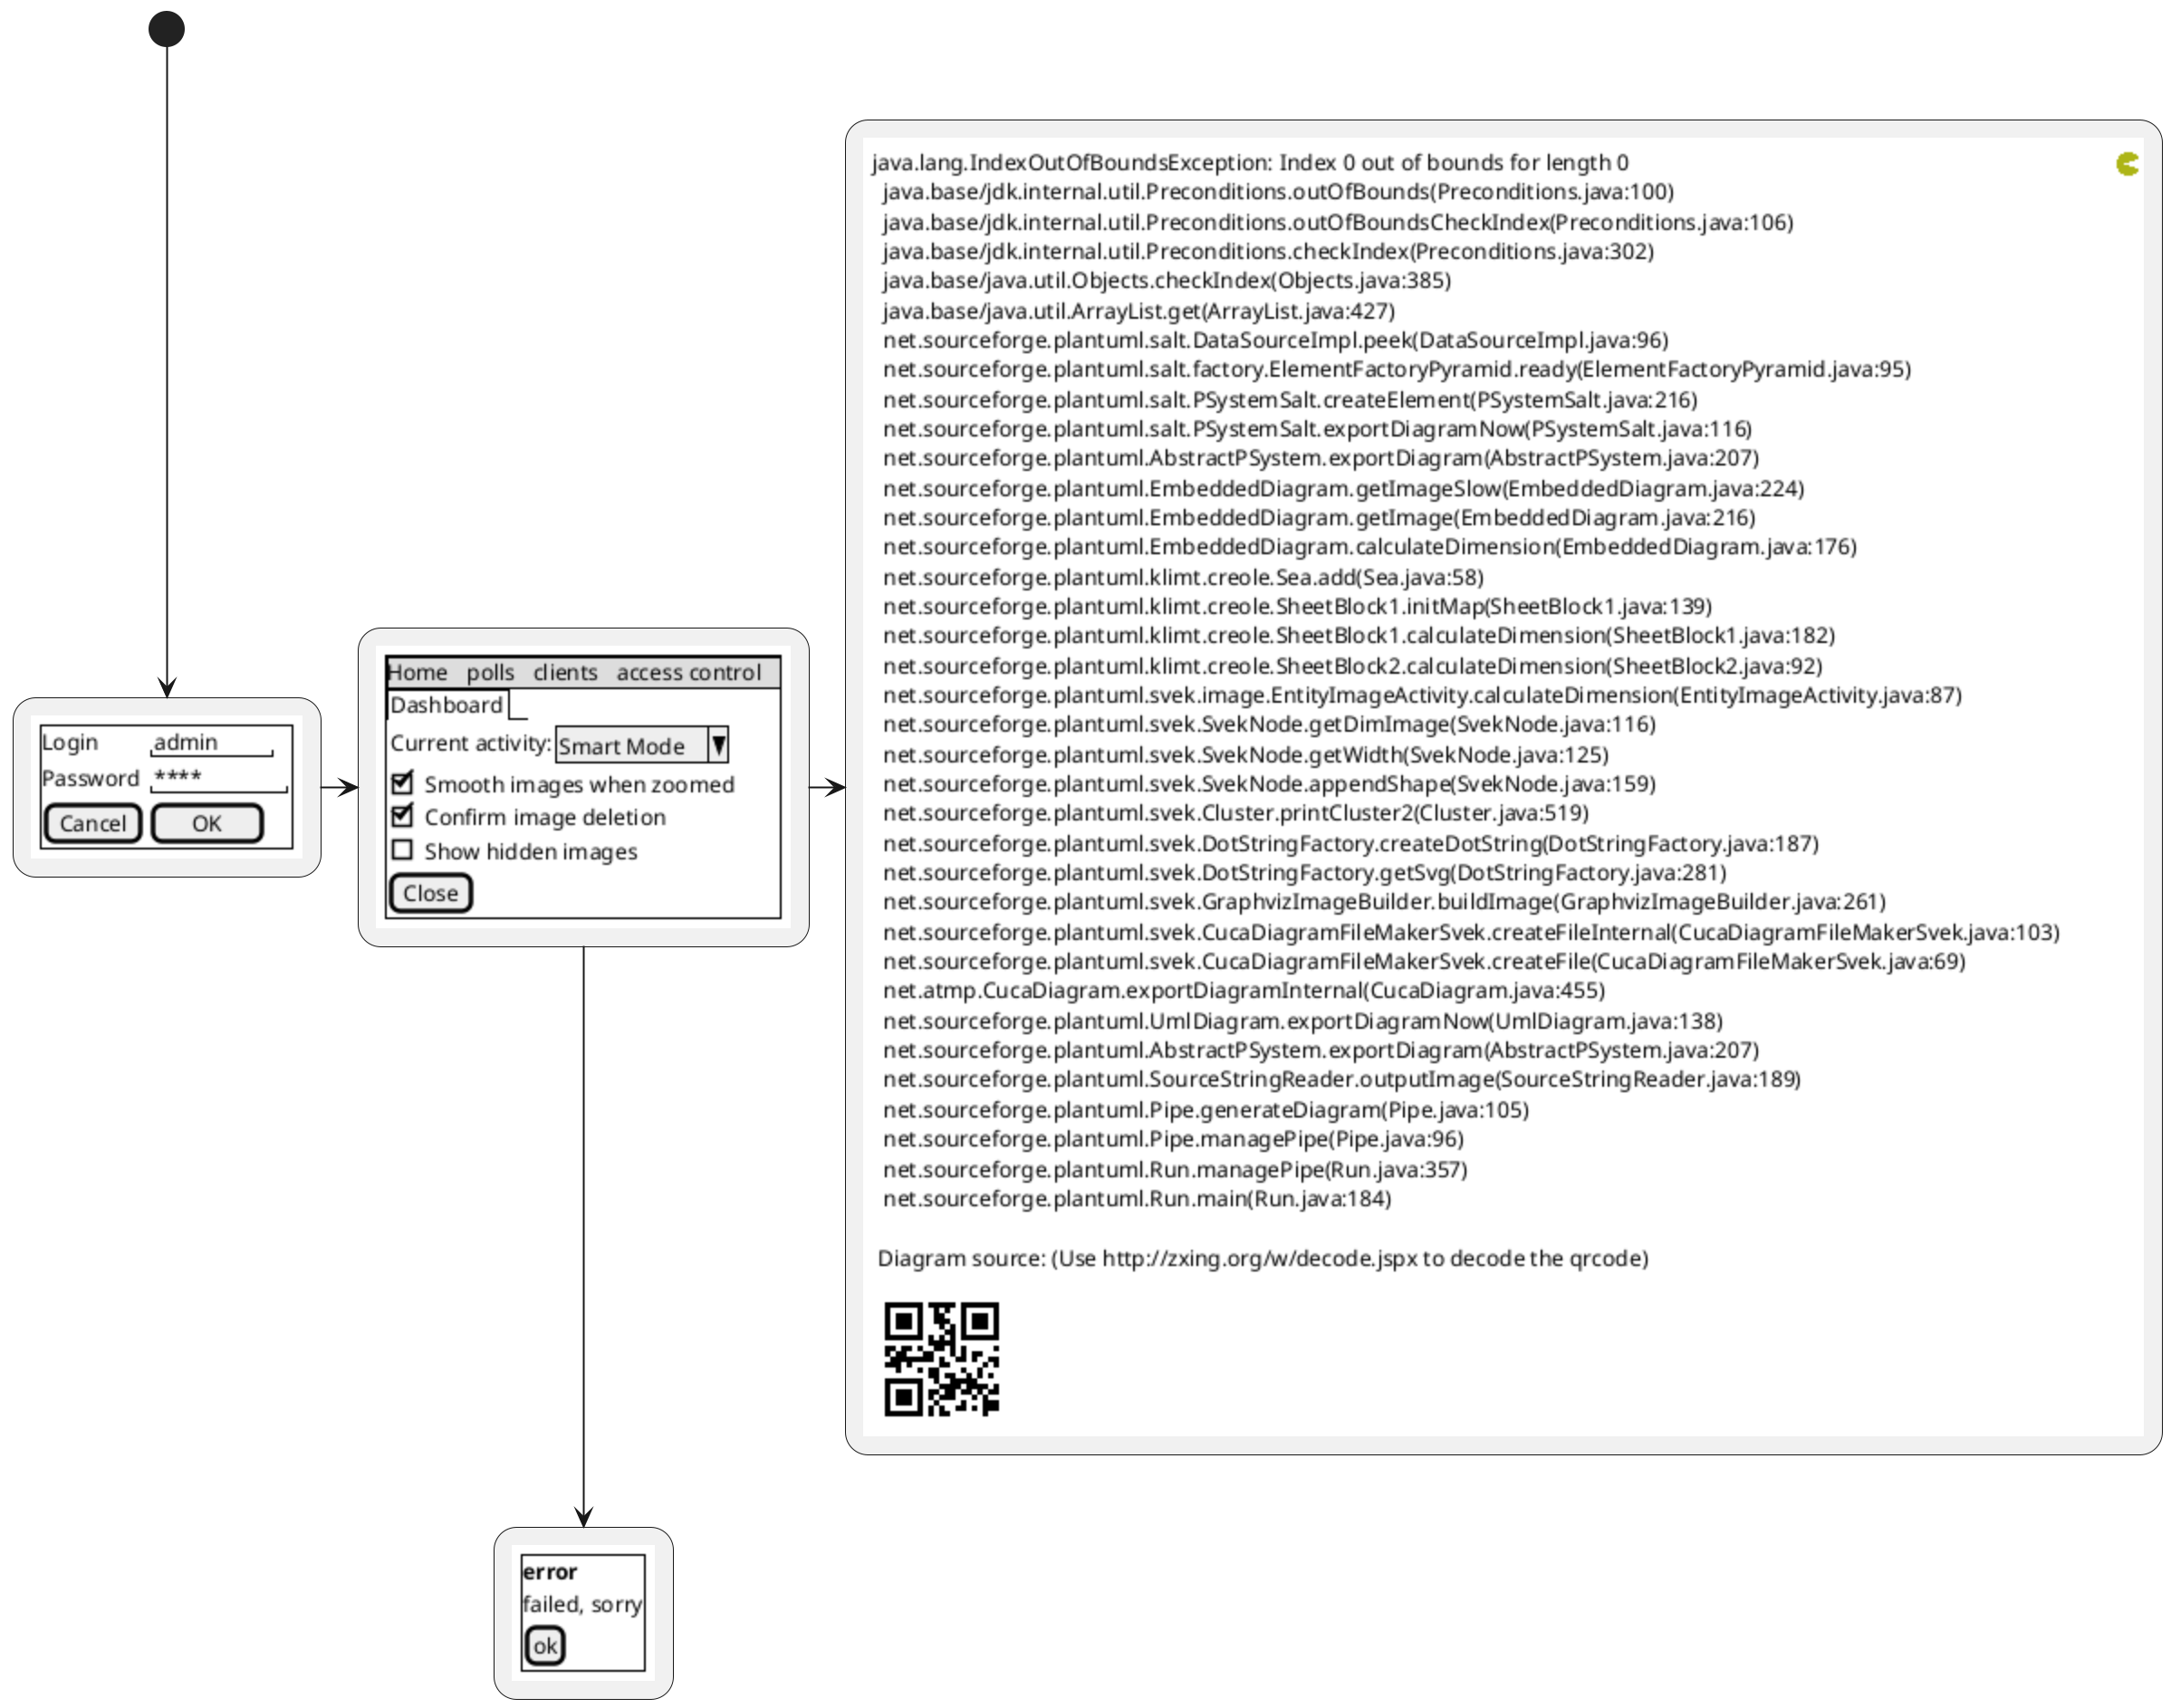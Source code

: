@startuml
scale 2
(*) --> "
{{
salt
{+
  Login    | "admin   "
  Password | "****     "
  [Cancel] | [  OK   ]
}
}}
" as login

login -right-> "
{{
	salt
	{+
		{* Home | polls | clients | access control }
		{/ Dashboard }
		{
		{ Current activity: | ^Smart Mode^ }
		[X] Smooth images when zoomed
		[X] Confirm image deletion
		[ ] Show hidden images
		}
		[Close]
	}

}}
" as wait
wait -right-> "
{{
salt



}}
" as success

wait -down-> "
{{
salt
{+
<b>error
failed, sorry
[ok]
}
}}
"
@enduml
